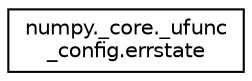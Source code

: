 digraph "Graphical Class Hierarchy"
{
 // LATEX_PDF_SIZE
  edge [fontname="Helvetica",fontsize="10",labelfontname="Helvetica",labelfontsize="10"];
  node [fontname="Helvetica",fontsize="10",shape=record];
  rankdir="LR";
  Node0 [label="numpy._core._ufunc\l_config.errstate",height=0.2,width=0.4,color="black", fillcolor="white", style="filled",URL="$classnumpy_1_1__core_1_1__ufunc__config_1_1errstate.html",tooltip=" "];
}
